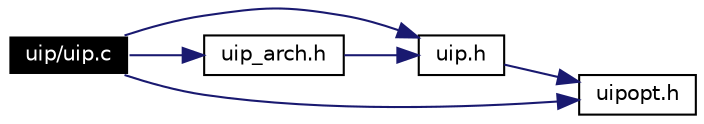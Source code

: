 digraph G
{
  edge [fontname="Helvetica",fontsize=10,labelfontname="Helvetica",labelfontsize=10];
  node [fontname="Helvetica",fontsize=10,shape=record];
  rankdir=LR;
  Node1 [label="uip/uip.c",height=0.2,width=0.4,color="white", fillcolor="black", style="filled" fontcolor="white"];
  Node1 -> Node2 [color="midnightblue",fontsize=10,style="solid",fontname="Helvetica"];
  Node2 [label="uip.h",height=0.2,width=0.4,color="black", fillcolor="white", style="filled",URL="$a00054.html"];
  Node2 -> Node3 [color="midnightblue",fontsize=10,style="solid",fontname="Helvetica"];
  Node3 [label="uipopt.h",height=0.2,width=0.4,color="black", fillcolor="white", style="filled",URL="$a00058.html"];
  Node1 -> Node3 [color="midnightblue",fontsize=10,style="solid",fontname="Helvetica"];
  Node1 -> Node4 [color="midnightblue",fontsize=10,style="solid",fontname="Helvetica"];
  Node4 [label="uip_arch.h",height=0.2,width=0.4,color="black", fillcolor="white", style="filled",URL="$a00055.html"];
  Node4 -> Node2 [color="midnightblue",fontsize=10,style="solid",fontname="Helvetica"];
}
